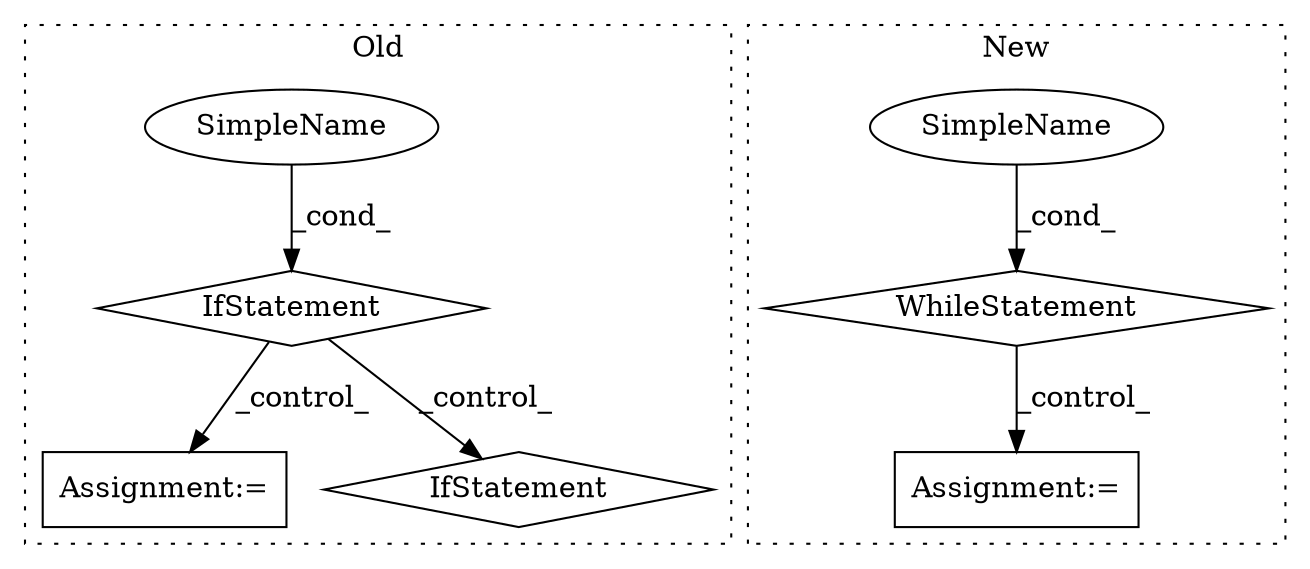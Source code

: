 digraph G {
subgraph cluster0 {
1 [label="IfStatement" a="25" s="1246,1255" l="4,2" shape="diamond"];
5 [label="Assignment:=" a="7" s="1377" l="24" shape="box"];
6 [label="SimpleName" a="42" s="1250" l="5" shape="ellipse"];
7 [label="IfStatement" a="25" s="1377" l="24" shape="diamond"];
label = "Old";
style="dotted";
}
subgraph cluster1 {
2 [label="WhileStatement" a="61" s="415,477" l="7,2" shape="diamond"];
3 [label="Assignment:=" a="7" s="494" l="2" shape="box"];
4 [label="SimpleName" a="42" s="" l="" shape="ellipse"];
label = "New";
style="dotted";
}
1 -> 5 [label="_control_"];
1 -> 7 [label="_control_"];
2 -> 3 [label="_control_"];
4 -> 2 [label="_cond_"];
6 -> 1 [label="_cond_"];
}